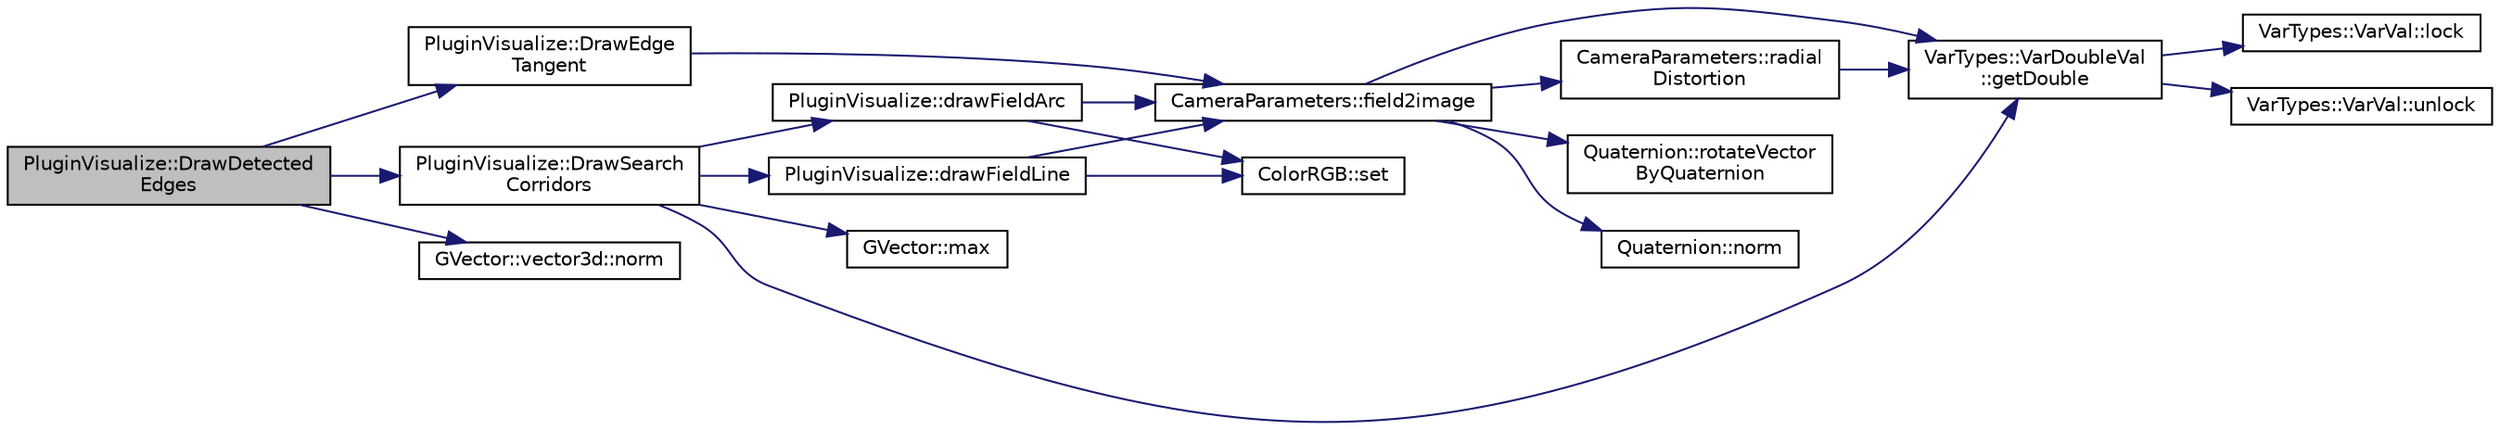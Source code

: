 digraph "PluginVisualize::DrawDetectedEdges"
{
 // INTERACTIVE_SVG=YES
  edge [fontname="Helvetica",fontsize="10",labelfontname="Helvetica",labelfontsize="10"];
  node [fontname="Helvetica",fontsize="10",shape=record];
  rankdir="LR";
  Node1 [label="PluginVisualize::DrawDetected\lEdges",height=0.2,width=0.4,color="black", fillcolor="grey75", style="filled", fontcolor="black"];
  Node1 -> Node2 [color="midnightblue",fontsize="10",style="solid",fontname="Helvetica"];
  Node2 [label="PluginVisualize::DrawEdge\lTangent",height=0.2,width=0.4,color="black", fillcolor="white", style="filled",URL="$db/d09/class_plugin_visualize.html#a3d93929f307adc372f41e469f9cf8c68"];
  Node2 -> Node3 [color="midnightblue",fontsize="10",style="solid",fontname="Helvetica"];
  Node3 [label="CameraParameters::field2image",height=0.2,width=0.4,color="black", fillcolor="white", style="filled",URL="$d7/df2/class_camera_parameters.html#a85837279d40b7d7ead7805c54c0edeee"];
  Node3 -> Node4 [color="midnightblue",fontsize="10",style="solid",fontname="Helvetica"];
  Node4 [label="VarTypes::VarDoubleVal\l::getDouble",height=0.2,width=0.4,color="black", fillcolor="white", style="filled",URL="$db/d0f/class_var_types_1_1_var_double_val.html#aa5c9acfc3658e012d84481b9292a0b12",tooltip="get the value of this data-type "];
  Node4 -> Node5 [color="midnightblue",fontsize="10",style="solid",fontname="Helvetica"];
  Node5 [label="VarTypes::VarVal::lock",height=0.2,width=0.4,color="black", fillcolor="white", style="filled",URL="$d6/de8/class_var_types_1_1_var_val.html#a687df377b593f5ab5ac0b26d22728d4a"];
  Node4 -> Node6 [color="midnightblue",fontsize="10",style="solid",fontname="Helvetica"];
  Node6 [label="VarTypes::VarVal::unlock",height=0.2,width=0.4,color="black", fillcolor="white", style="filled",URL="$d6/de8/class_var_types_1_1_var_val.html#a6f1d886beb58366ce6c157b224ff26f8"];
  Node3 -> Node7 [color="midnightblue",fontsize="10",style="solid",fontname="Helvetica"];
  Node7 [label="Quaternion::norm",height=0.2,width=0.4,color="black", fillcolor="white", style="filled",URL="$dc/de3/class_quaternion.html#a20fe03fa607e61bc318925cf90b735d6"];
  Node3 -> Node8 [color="midnightblue",fontsize="10",style="solid",fontname="Helvetica"];
  Node8 [label="CameraParameters::radial\lDistortion",height=0.2,width=0.4,color="black", fillcolor="white", style="filled",URL="$d7/df2/class_camera_parameters.html#a83ed4149e93ebdc21798b6b170fabf80"];
  Node8 -> Node4 [color="midnightblue",fontsize="10",style="solid",fontname="Helvetica"];
  Node3 -> Node9 [color="midnightblue",fontsize="10",style="solid",fontname="Helvetica"];
  Node9 [label="Quaternion::rotateVector\lByQuaternion",height=0.2,width=0.4,color="black", fillcolor="white", style="filled",URL="$dc/de3/class_quaternion.html#ad8066194132551d2c8e8a71096b0d1db"];
  Node1 -> Node10 [color="midnightblue",fontsize="10",style="solid",fontname="Helvetica"];
  Node10 [label="PluginVisualize::DrawSearch\lCorridors",height=0.2,width=0.4,color="black", fillcolor="white", style="filled",URL="$db/d09/class_plugin_visualize.html#a9171fdaa9c4a21ddcf8d20194d86b05c"];
  Node10 -> Node4 [color="midnightblue",fontsize="10",style="solid",fontname="Helvetica"];
  Node10 -> Node11 [color="midnightblue",fontsize="10",style="solid",fontname="Helvetica"];
  Node11 [label="PluginVisualize::drawFieldLine",height=0.2,width=0.4,color="black", fillcolor="white", style="filled",URL="$db/d09/class_plugin_visualize.html#a05ab81cf53984e18ff63c06db13b9e35"];
  Node11 -> Node3 [color="midnightblue",fontsize="10",style="solid",fontname="Helvetica"];
  Node11 -> Node12 [color="midnightblue",fontsize="10",style="solid",fontname="Helvetica"];
  Node12 [label="ColorRGB::set",height=0.2,width=0.4,color="black", fillcolor="white", style="filled",URL="$d7/dff/class_color_r_g_b.html#ad81090771fc88f83d08f65b69ccc2d83"];
  Node10 -> Node13 [color="midnightblue",fontsize="10",style="solid",fontname="Helvetica"];
  Node13 [label="PluginVisualize::drawFieldArc",height=0.2,width=0.4,color="black", fillcolor="white", style="filled",URL="$db/d09/class_plugin_visualize.html#aa62140a2625c54efc923f6226a5f2f84"];
  Node13 -> Node3 [color="midnightblue",fontsize="10",style="solid",fontname="Helvetica"];
  Node13 -> Node12 [color="midnightblue",fontsize="10",style="solid",fontname="Helvetica"];
  Node10 -> Node14 [color="midnightblue",fontsize="10",style="solid",fontname="Helvetica"];
  Node14 [label="GVector::max",height=0.2,width=0.4,color="black", fillcolor="white", style="filled",URL="$d5/da9/namespace_g_vector.html#a1223529a5f19606fa1f0bb39404a9ec3"];
  Node1 -> Node15 [color="midnightblue",fontsize="10",style="solid",fontname="Helvetica"];
  Node15 [label="GVector::vector3d::norm",height=0.2,width=0.4,color="black", fillcolor="white", style="filled",URL="$d7/db8/class_g_vector_1_1vector3d.html#a8a7623590f93853158a67b5abb4914c3"];
}
